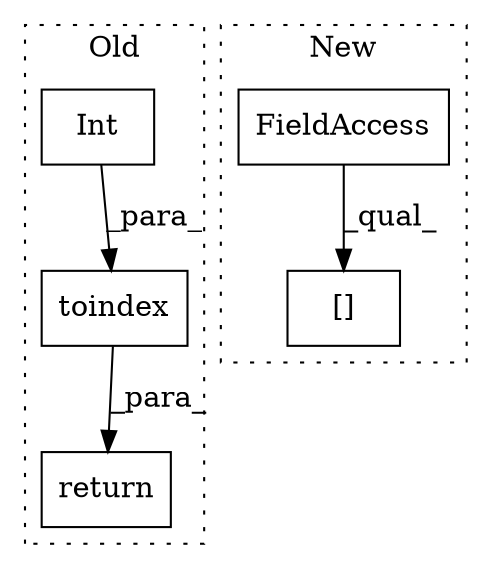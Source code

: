 digraph G {
subgraph cluster0 {
1 [label="toindex" a="32" s="24523,24582" l="8,1" shape="box"];
4 [label="return" a="41" s="24510" l="7" shape="box"];
5 [label="Int" a="32" s="24575,24580" l="4,1" shape="box"];
label = "Old";
style="dotted";
}
subgraph cluster1 {
2 [label="[]" a="2" s="7085,7110" l="20,1" shape="box"];
3 [label="FieldAccess" a="22" s="7085" l="19" shape="box"];
label = "New";
style="dotted";
}
1 -> 4 [label="_para_"];
3 -> 2 [label="_qual_"];
5 -> 1 [label="_para_"];
}